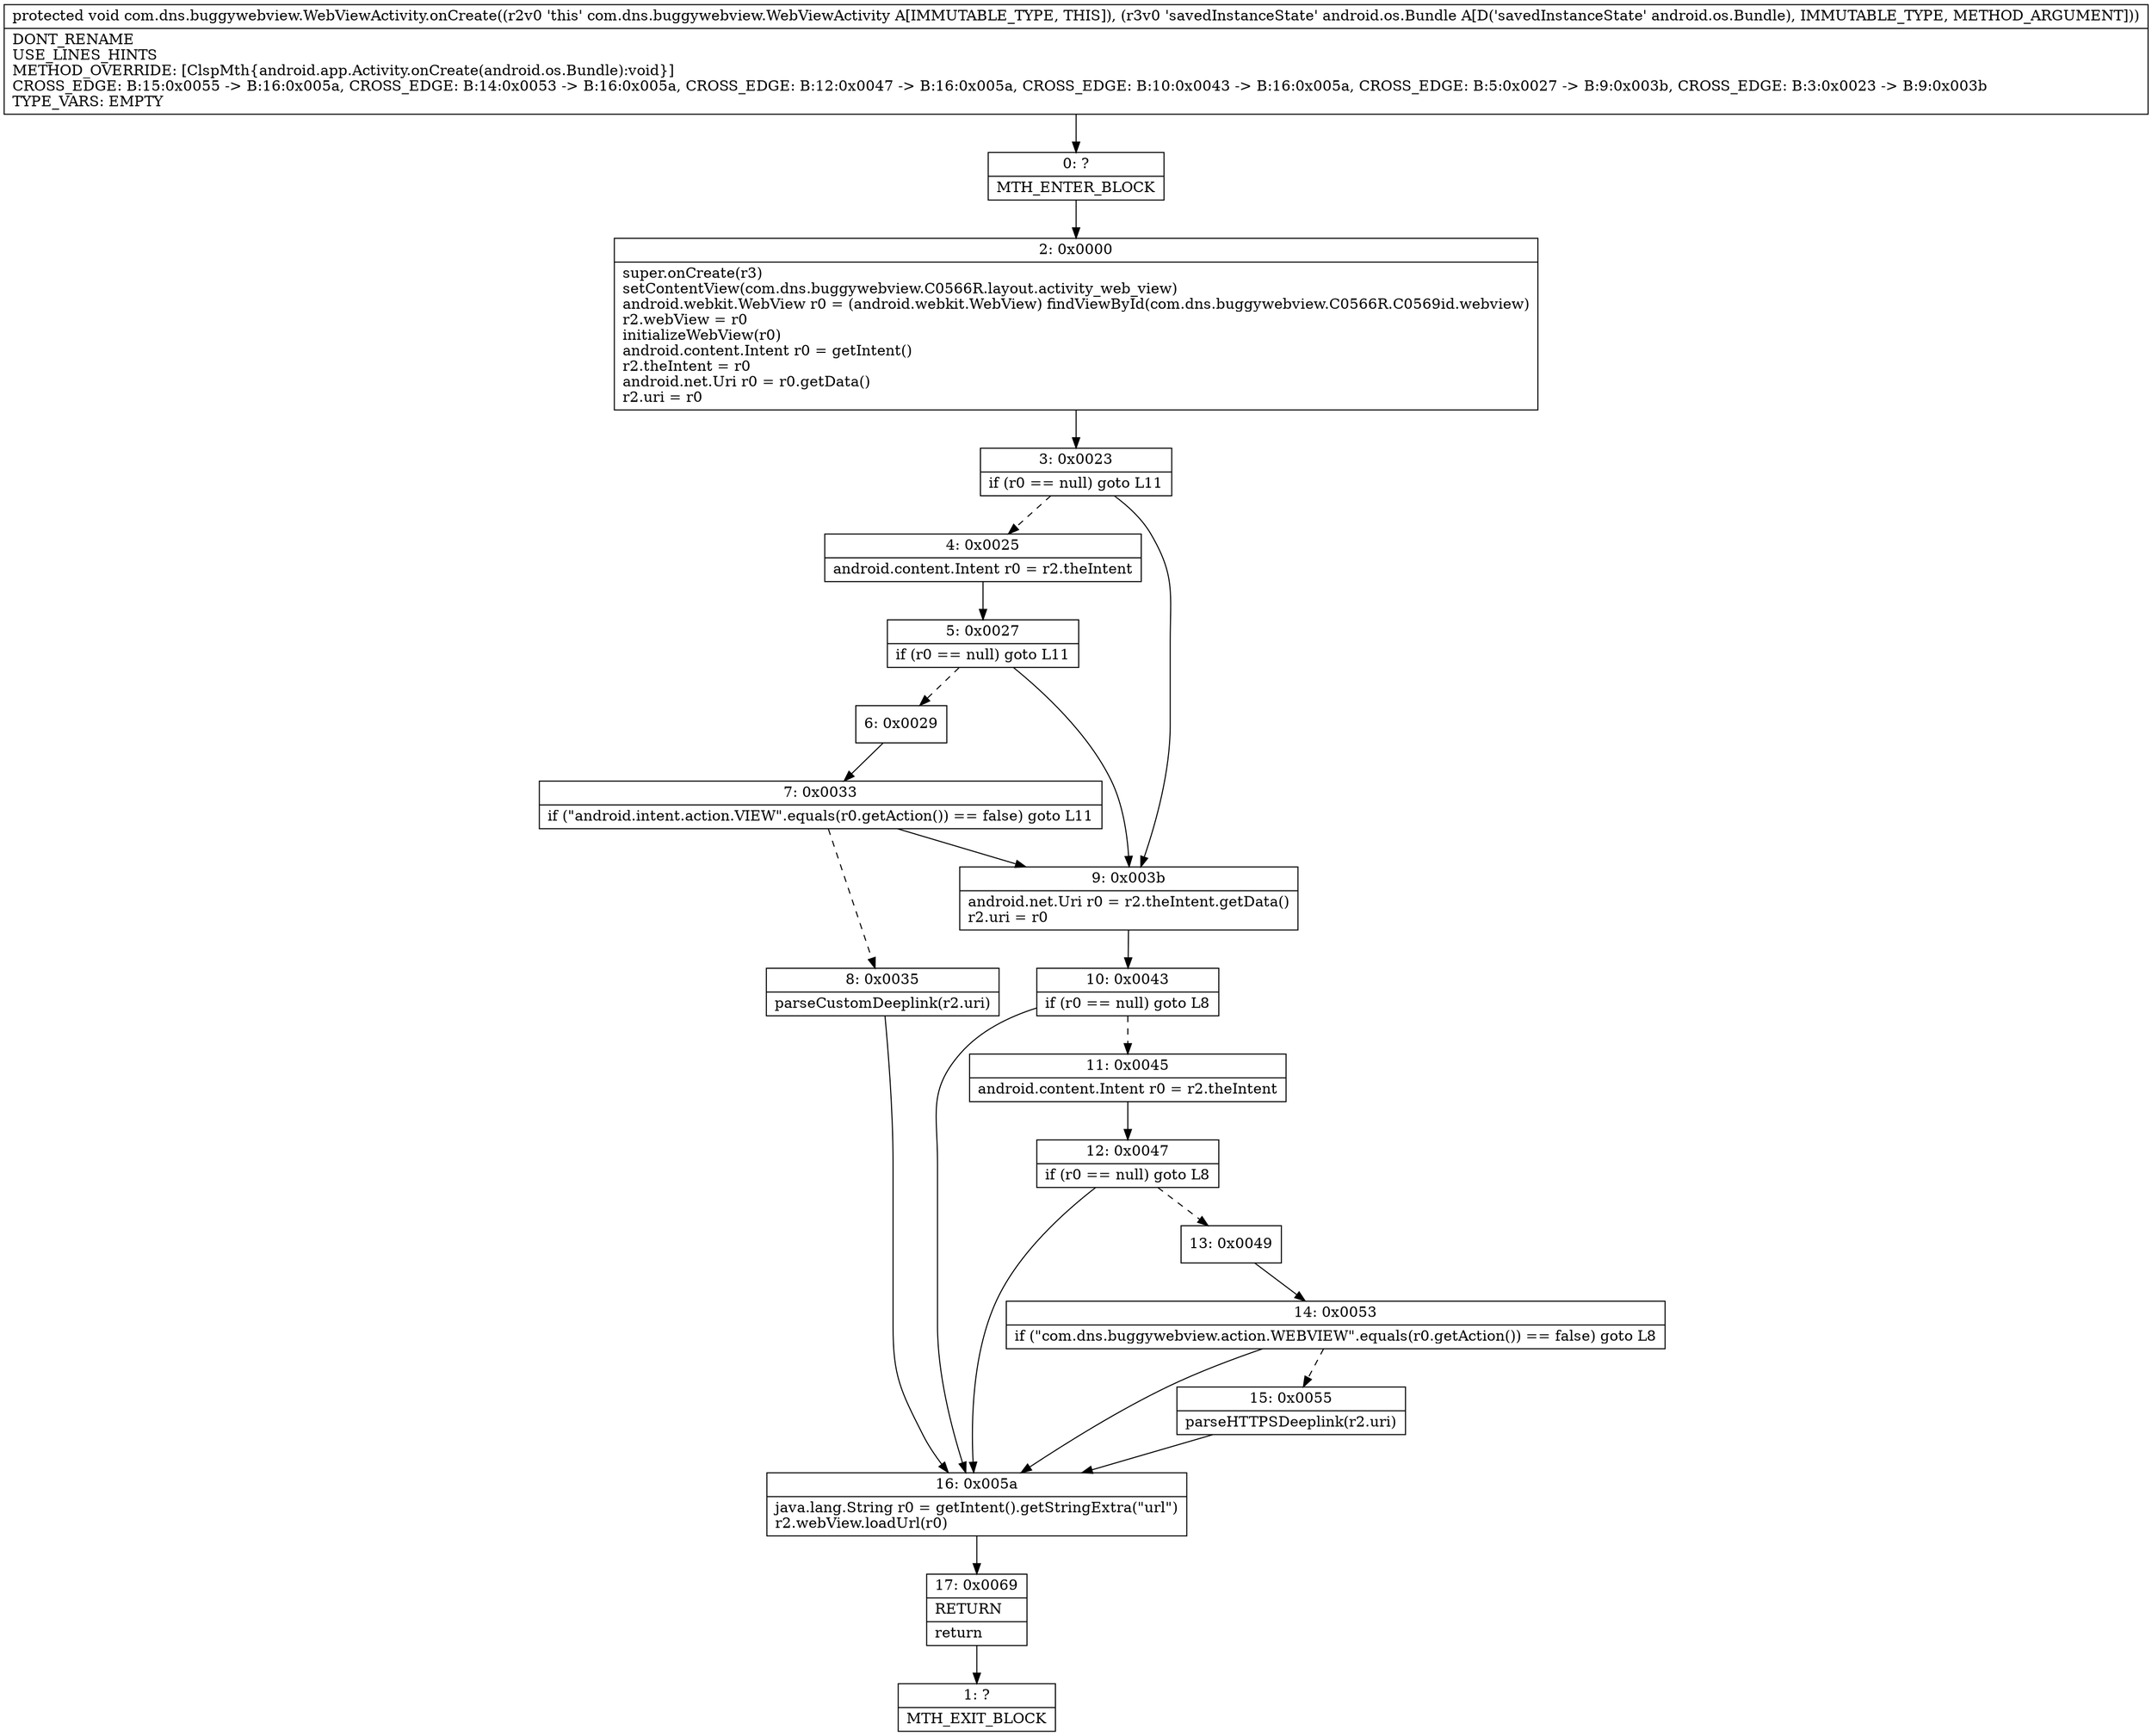 digraph "CFG forcom.dns.buggywebview.WebViewActivity.onCreate(Landroid\/os\/Bundle;)V" {
Node_0 [shape=record,label="{0\:\ ?|MTH_ENTER_BLOCK\l}"];
Node_2 [shape=record,label="{2\:\ 0x0000|super.onCreate(r3)\lsetContentView(com.dns.buggywebview.C0566R.layout.activity_web_view)\landroid.webkit.WebView r0 = (android.webkit.WebView) findViewById(com.dns.buggywebview.C0566R.C0569id.webview)\lr2.webView = r0\linitializeWebView(r0)\landroid.content.Intent r0 = getIntent()\lr2.theIntent = r0\landroid.net.Uri r0 = r0.getData()\lr2.uri = r0\l}"];
Node_3 [shape=record,label="{3\:\ 0x0023|if (r0 == null) goto L11\l}"];
Node_4 [shape=record,label="{4\:\ 0x0025|android.content.Intent r0 = r2.theIntent\l}"];
Node_5 [shape=record,label="{5\:\ 0x0027|if (r0 == null) goto L11\l}"];
Node_6 [shape=record,label="{6\:\ 0x0029}"];
Node_7 [shape=record,label="{7\:\ 0x0033|if (\"android.intent.action.VIEW\".equals(r0.getAction()) == false) goto L11\l}"];
Node_8 [shape=record,label="{8\:\ 0x0035|parseCustomDeeplink(r2.uri)\l}"];
Node_16 [shape=record,label="{16\:\ 0x005a|java.lang.String r0 = getIntent().getStringExtra(\"url\")\lr2.webView.loadUrl(r0)\l}"];
Node_17 [shape=record,label="{17\:\ 0x0069|RETURN\l|return\l}"];
Node_1 [shape=record,label="{1\:\ ?|MTH_EXIT_BLOCK\l}"];
Node_9 [shape=record,label="{9\:\ 0x003b|android.net.Uri r0 = r2.theIntent.getData()\lr2.uri = r0\l}"];
Node_10 [shape=record,label="{10\:\ 0x0043|if (r0 == null) goto L8\l}"];
Node_11 [shape=record,label="{11\:\ 0x0045|android.content.Intent r0 = r2.theIntent\l}"];
Node_12 [shape=record,label="{12\:\ 0x0047|if (r0 == null) goto L8\l}"];
Node_13 [shape=record,label="{13\:\ 0x0049}"];
Node_14 [shape=record,label="{14\:\ 0x0053|if (\"com.dns.buggywebview.action.WEBVIEW\".equals(r0.getAction()) == false) goto L8\l}"];
Node_15 [shape=record,label="{15\:\ 0x0055|parseHTTPSDeeplink(r2.uri)\l}"];
MethodNode[shape=record,label="{protected void com.dns.buggywebview.WebViewActivity.onCreate((r2v0 'this' com.dns.buggywebview.WebViewActivity A[IMMUTABLE_TYPE, THIS]), (r3v0 'savedInstanceState' android.os.Bundle A[D('savedInstanceState' android.os.Bundle), IMMUTABLE_TYPE, METHOD_ARGUMENT]))  | DONT_RENAME\lUSE_LINES_HINTS\lMETHOD_OVERRIDE: [ClspMth\{android.app.Activity.onCreate(android.os.Bundle):void\}]\lCROSS_EDGE: B:15:0x0055 \-\> B:16:0x005a, CROSS_EDGE: B:14:0x0053 \-\> B:16:0x005a, CROSS_EDGE: B:12:0x0047 \-\> B:16:0x005a, CROSS_EDGE: B:10:0x0043 \-\> B:16:0x005a, CROSS_EDGE: B:5:0x0027 \-\> B:9:0x003b, CROSS_EDGE: B:3:0x0023 \-\> B:9:0x003b\lTYPE_VARS: EMPTY\l}"];
MethodNode -> Node_0;Node_0 -> Node_2;
Node_2 -> Node_3;
Node_3 -> Node_4[style=dashed];
Node_3 -> Node_9;
Node_4 -> Node_5;
Node_5 -> Node_6[style=dashed];
Node_5 -> Node_9;
Node_6 -> Node_7;
Node_7 -> Node_8[style=dashed];
Node_7 -> Node_9;
Node_8 -> Node_16;
Node_16 -> Node_17;
Node_17 -> Node_1;
Node_9 -> Node_10;
Node_10 -> Node_11[style=dashed];
Node_10 -> Node_16;
Node_11 -> Node_12;
Node_12 -> Node_13[style=dashed];
Node_12 -> Node_16;
Node_13 -> Node_14;
Node_14 -> Node_15[style=dashed];
Node_14 -> Node_16;
Node_15 -> Node_16;
}

